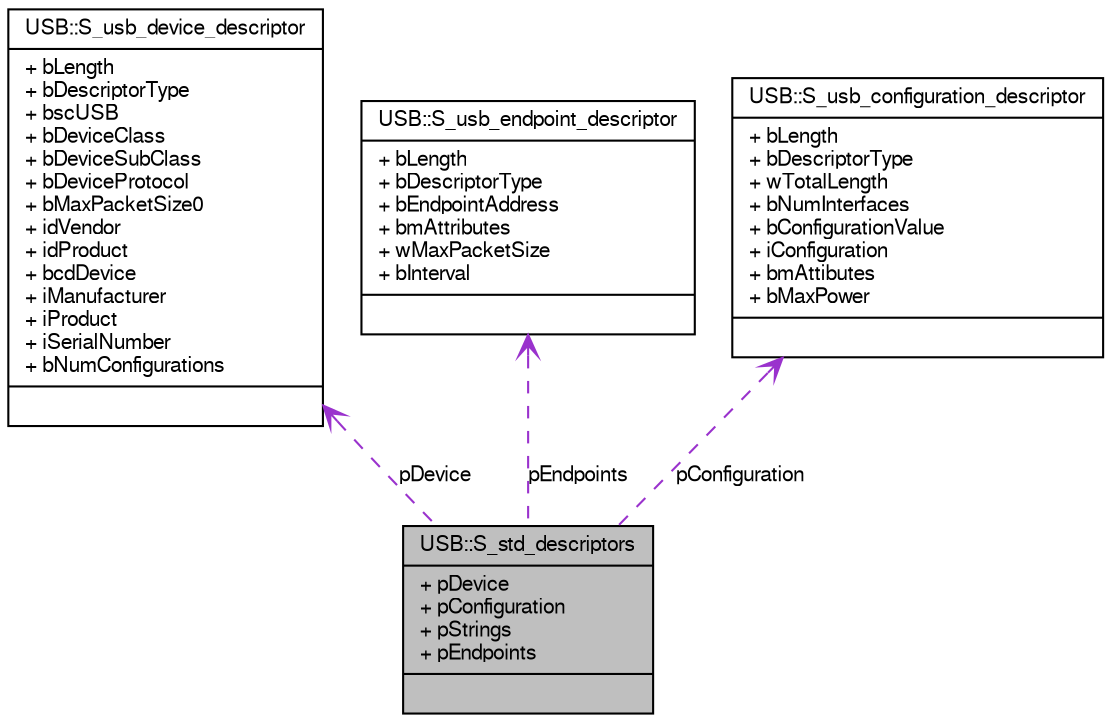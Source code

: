 digraph G
{
  bgcolor="transparent";
  edge [fontname="FreeSans",fontsize=10,labelfontname="FreeSans",labelfontsize=10];
  node [fontname="FreeSans",fontsize=10,shape=record];
  Node1 [label="{USB::S_std_descriptors\n|+ pDevice\l+ pConfiguration\l+ pStrings\l+ pEndpoints\l|}",height=0.2,width=0.4,color="black", fillcolor="grey75", style="filled" fontcolor="black"];
  Node2 -> Node1 [dir=back,color="darkorchid3",fontsize=10,style="dashed",label="pDevice",arrowtail="open",fontname="FreeSans"];
  Node2 [label="{USB::S_usb_device_descriptor\n|+ bLength\l+ bDescriptorType\l+ bscUSB\l+ bDeviceClass\l+ bDeviceSubClass\l+ bDeviceProtocol\l+ bMaxPacketSize0\l+ idVendor\l+ idProduct\l+ bcdDevice\l+ iManufacturer\l+ iProduct\l+ iSerialNumber\l+ bNumConfigurations\l|}",height=0.2,width=0.4,color="black",URL="$struct_u_s_b_1_1_s__usb__device__descriptor.html",tooltip="This descriptor structure is used to provide information on various parameters of..."];
  Node3 -> Node1 [dir=back,color="darkorchid3",fontsize=10,style="dashed",label="pEndpoints",arrowtail="open",fontname="FreeSans"];
  Node3 [label="{USB::S_usb_endpoint_descriptor\n|+ bLength\l+ bDescriptorType\l+ bEndpointAddress\l+ bmAttributes\l+ wMaxPacketSize\l+ bInterval\l|}",height=0.2,width=0.4,color="black",URL="$struct_u_s_b_1_1_s__usb__endpoint__descriptor.html",tooltip="This structure is the standard endpoint descriptor. It contains the necessary information..."];
  Node4 -> Node1 [dir=back,color="darkorchid3",fontsize=10,style="dashed",label="pConfiguration",arrowtail="open",fontname="FreeSans"];
  Node4 [label="{USB::S_usb_configuration_descriptor\n|+ bLength\l+ bDescriptorType\l+ wTotalLength\l+ bNumInterfaces\l+ bConfigurationValue\l+ iConfiguration\l+ bmAttibutes\l+ bMaxPower\l|}",height=0.2,width=0.4,color="black",URL="$struct_u_s_b_1_1_s__usb__configuration__descriptor.html",tooltip="This is the standard configuration descriptor structure. It is used to report the..."];
}
